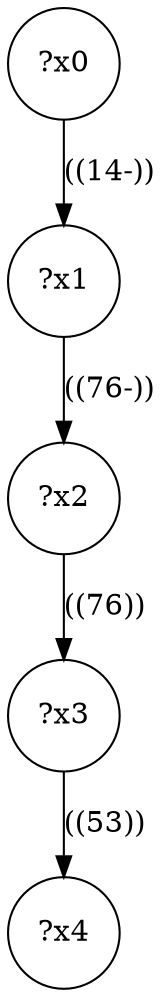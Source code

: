 digraph g {
	x0 [shape=circle, label="?x0"];
	x1 [shape=circle, label="?x1"];
	x0 -> x1 [label="((14-))"];
	x2 [shape=circle, label="?x2"];
	x1 -> x2 [label="((76-))"];
	x3 [shape=circle, label="?x3"];
	x2 -> x3 [label="((76))"];
	x4 [shape=circle, label="?x4"];
	x3 -> x4 [label="((53))"];
}
